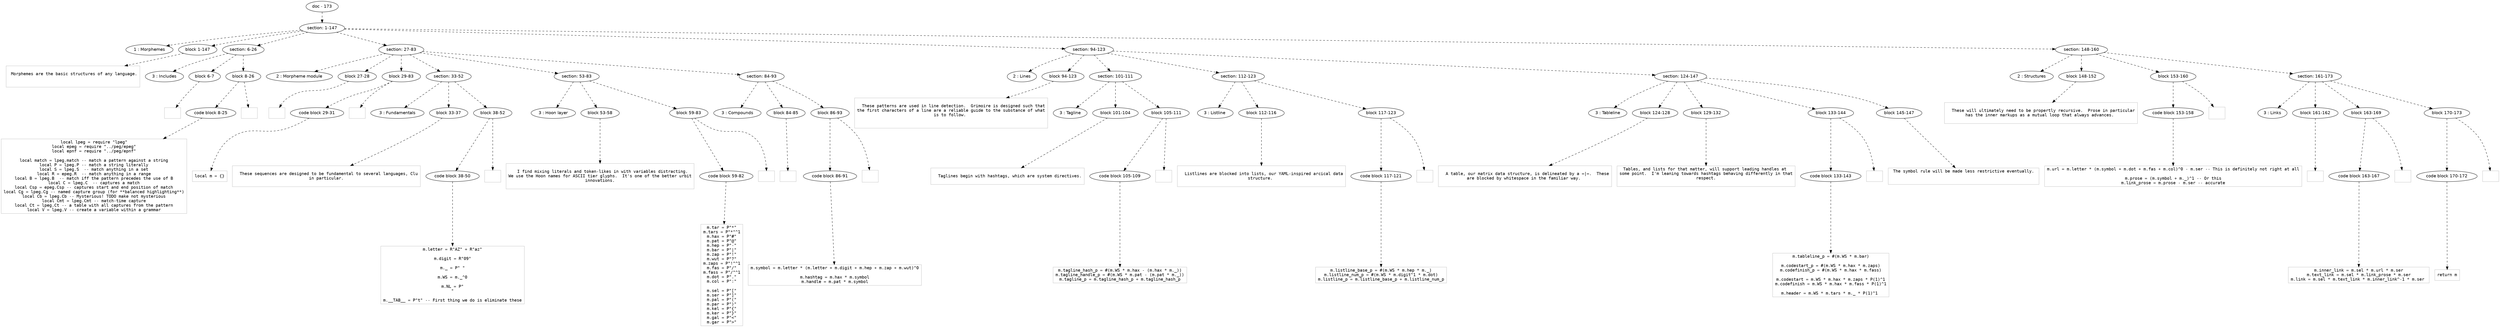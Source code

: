 digraph hierarchy {

node [fontname=Helvetica]
edge [style=dashed]

doc_0 [label="doc - 173"]

doc_0 -> { section_1}
{rank=same; section_1}

section_1 [label="section: 1-147"]

section_1 -> { header_2 block_3 section_4 section_5 section_6 section_7}
{rank=same; header_2 block_3 section_4 section_5 section_6 section_7}

header_2 [label="1 : Morphemes"]
block_3 [label="block 1-147"]
section_4 [label="section: 6-26"]
section_5 [label="section: 27-83"]
section_6 [label="section: 94-123"]
section_7 [label="section: 148-160"]


block_3 -> leaf_8
leaf_8  [color=Gray,shape=rectangle,fontname=Inconsolata,label="
 Morphemes are the basic structures of any language.


"]section_4 -> { header_9 block_10 block_11}
{rank=same; header_9 block_10 block_11}

header_9 [label="3 : Includes"]
block_10 [label="block 6-7"]
block_11 [label="block 8-26"]


block_10 -> leaf_12
leaf_12  [color=Gray,shape=rectangle,fontname=Inconsolata,label="
"]block_11 -> { codeblock_13}
{rank=same; codeblock_13}

codeblock_13 [label="code block 8-25"]


codeblock_13 -> leaf_14
leaf_14  [color=Gray,shape=rectangle,fontname=Inconsolata,label="local lpeg = require \"lpeg\"
local epeg = require \"../peg/epeg\"
local epnf = require \"../peg/epnf\"

local match = lpeg.match -- match a pattern against a string
local P = lpeg.P -- match a string literally
local S = lpeg.S  -- match anything in a set
local R = epeg.R  -- match anything in a range
local B = lpeg.B  -- match iff the pattern precedes the use of B
local C = lpeg.C  -- captures a match
local Csp = epeg.Csp -- captures start and end position of match
local Cg = lpeg.Cg -- named capture group (for **balanced highlighting**)
local Cb = lpeg.Cb -- Mysterious! TODO make not mysterious
local Cmt = lpeg.Cmt -- match-time capture
local Ct = lpeg.Ct -- a table with all captures from the pattern
local V = lpeg.V -- create a variable within a grammar
"]
block_11 -> leaf_15
leaf_15  [color=Gray,shape=rectangle,fontname=Inconsolata,label="
"]section_5 -> { header_16 block_17 block_18 section_19 section_20 section_21}
{rank=same; header_16 block_17 block_18 section_19 section_20 section_21}

header_16 [label="2 : Morpheme module"]
block_17 [label="block 27-28"]
block_18 [label="block 29-83"]
section_19 [label="section: 33-52"]
section_20 [label="section: 53-83"]
section_21 [label="section: 84-93"]


block_17 -> leaf_22
leaf_22  [color=Gray,shape=rectangle,fontname=Inconsolata,label="
"]block_18 -> { codeblock_23}
{rank=same; codeblock_23}

codeblock_23 [label="code block 29-31"]


codeblock_23 -> leaf_24
leaf_24  [color=Gray,shape=rectangle,fontname=Inconsolata,label="local m = {}
"]
block_18 -> leaf_25
leaf_25  [color=Gray,shape=rectangle,fontname=Inconsolata,label="
"]section_19 -> { header_26 block_27 block_28}
{rank=same; header_26 block_27 block_28}

header_26 [label="3 : Fundamentals"]
block_27 [label="block 33-37"]
block_28 [label="block 38-52"]


block_27 -> leaf_29
leaf_29  [color=Gray,shape=rectangle,fontname=Inconsolata,label="
  These sequences are designed to be fundamental to several languages, Clu
in particular.

"]block_28 -> { codeblock_30}
{rank=same; codeblock_30}

codeblock_30 [label="code block 38-50"]


codeblock_30 -> leaf_31
leaf_31  [color=Gray,shape=rectangle,fontname=Inconsolata,label="m.letter = R\"AZ\" + R\"az\"

m.digit = R\"09\"

m._ = P\" \"

m.WS = m._^0

m.NL = P\"\n\"

m.__TAB__ = P\"\t\" -- First thing we do is eliminate these
"]
block_28 -> leaf_32
leaf_32  [color=Gray,shape=rectangle,fontname=Inconsolata,label="

"]section_20 -> { header_33 block_34 block_35}
{rank=same; header_33 block_34 block_35}

header_33 [label="3 : Hoon layer"]
block_34 [label="block 53-58"]
block_35 [label="block 59-83"]


block_34 -> leaf_36
leaf_36  [color=Gray,shape=rectangle,fontname=Inconsolata,label="
  I find mixing literals and token-likes in with variables distracting.
We use the Hoon names for ASCII tier glyphs.  It's one of the better urbit
innovations.

"]block_35 -> { codeblock_37}
{rank=same; codeblock_37}

codeblock_37 [label="code block 59-82"]


codeblock_37 -> leaf_38
leaf_38  [color=Gray,shape=rectangle,fontname=Inconsolata,label="m.tar = P\"*\"
m.tars = P\"*\"^1
m.hax = P\"#\"
m.pat = P\"@\"
m.hep = P\"-\"
m.bar = P\"|\"
m.zap = P\"!\"
m.wut = P\"?\"
m.zaps = P\"!\"^1
m.fas = P\"/\"
m.fass = P\"/\"^1
m.dot = P\".\"
m.col = P\":\"

m.sel = P\"[\"
m.ser = P\"]\"
m.pal = P\"(\"
m.par = P\")\"
m.kel = P\"{\"
m.ker = P\"}\"
m.gal = P\"<\"
m.gar = P\">\"
"]
block_35 -> leaf_39
leaf_39  [color=Gray,shape=rectangle,fontname=Inconsolata,label="
"]section_21 -> { header_40 block_41 block_42}
{rank=same; header_40 block_41 block_42}

header_40 [label="3 : Compounds"]
block_41 [label="block 84-85"]
block_42 [label="block 86-93"]


block_41 -> leaf_43
leaf_43  [color=Gray,shape=rectangle,fontname=Inconsolata,label="
"]block_42 -> { codeblock_44}
{rank=same; codeblock_44}

codeblock_44 [label="code block 86-91"]


codeblock_44 -> leaf_45
leaf_45  [color=Gray,shape=rectangle,fontname=Inconsolata,label="m.symbol = m.letter * (m.letter + m.digit + m.hep + m.zap + m.wut)^0

m.hashtag = m.hax * m.symbol
m.handle = m.pat * m.symbol
"]
block_42 -> leaf_46
leaf_46  [color=Gray,shape=rectangle,fontname=Inconsolata,label="

"]section_6 -> { header_47 block_48 section_49 section_50 section_51}
{rank=same; header_47 block_48 section_49 section_50 section_51}

header_47 [label="2 : Lines"]
block_48 [label="block 94-123"]
section_49 [label="section: 101-111"]
section_50 [label="section: 112-123"]
section_51 [label="section: 124-147"]


block_48 -> leaf_52
leaf_52  [color=Gray,shape=rectangle,fontname=Inconsolata,label="
  These patterns are used in line detection.  Grimoire is designed such that
the first characters of a line are a reliable guide to the substance of what
is to follow. 


"]section_49 -> { header_53 block_54 block_55}
{rank=same; header_53 block_54 block_55}

header_53 [label="3 : Tagline"]
block_54 [label="block 101-104"]
block_55 [label="block 105-111"]


block_54 -> leaf_56
leaf_56  [color=Gray,shape=rectangle,fontname=Inconsolata,label="
  Taglines begin with hashtags, which are system directives.

"]block_55 -> { codeblock_57}
{rank=same; codeblock_57}

codeblock_57 [label="code block 105-109"]


codeblock_57 -> leaf_58
leaf_58  [color=Gray,shape=rectangle,fontname=Inconsolata,label="m.tagline_hash_p = #(m.WS * m.hax - (m.hax * m._))
m.tagline_handle_p = #(m.WS * m.pat - (m.pat * m._))
m.tagline_p = m.tagline_hash_p + m.tagline_hash_p
"]
block_55 -> leaf_59
leaf_59  [color=Gray,shape=rectangle,fontname=Inconsolata,label="

"]section_50 -> { header_60 block_61 block_62}
{rank=same; header_60 block_61 block_62}

header_60 [label="3 : Listline "]
block_61 [label="block 112-116"]
block_62 [label="block 117-123"]


block_61 -> leaf_63
leaf_63  [color=Gray,shape=rectangle,fontname=Inconsolata,label="
  Listlines are blocked into lists, our YAML-inspired arcical data
structure. 

"]block_62 -> { codeblock_64}
{rank=same; codeblock_64}

codeblock_64 [label="code block 117-121"]


codeblock_64 -> leaf_65
leaf_65  [color=Gray,shape=rectangle,fontname=Inconsolata,label="m.listline_base_p = #(m.WS * m.hep * m._)
m.listline_num_p = #(m.WS * m.digit^1 * m.dot)
m.listline_p = m.listline_base_p + m.listline_num_p
"]
block_62 -> leaf_66
leaf_66  [color=Gray,shape=rectangle,fontname=Inconsolata,label="

"]section_51 -> { header_67 block_68 block_69 block_70 block_71}
{rank=same; header_67 block_68 block_69 block_70 block_71}

header_67 [label="3 : Tableline"]
block_68 [label="block 124-128"]
block_69 [label="block 129-132"]
block_70 [label="block 133-144"]
block_71 [label="block 145-147"]


block_68 -> leaf_72
leaf_72  [color=Gray,shape=rectangle,fontname=Inconsolata,label="
  A table, our matrix data structure, is delineated by a =|=.  These
are blocked by whitespace in the familiar way. 

"]
block_69 -> leaf_73
leaf_73  [color=Gray,shape=rectangle,fontname=Inconsolata,label="Tables, and lists for that matter, will support leading handles at 
some point.  I'm leaning towards hashtags behaving differently in that
respect.

"]block_70 -> { codeblock_74}
{rank=same; codeblock_74}

codeblock_74 [label="code block 133-143"]


codeblock_74 -> leaf_75
leaf_75  [color=Gray,shape=rectangle,fontname=Inconsolata,label="m.tableline_p = #(m.WS * m.bar)

m.codestart_p = #(m.WS * m.hax * m.zaps)
m.codefinish_p = #(m.WS * m.hax * m.fass)

m.codestart = m.WS * m.hax * m.zaps * P(1)^1
m.codefinish = m.WS * m.hax * m.fass * P(1)^1

m.header = m.WS * m.tars * m._ * P(1)^1 
"]
block_70 -> leaf_76
leaf_76  [color=Gray,shape=rectangle,fontname=Inconsolata,label="
"]
block_71 -> leaf_77
leaf_77  [color=Gray,shape=rectangle,fontname=Inconsolata,label=" The symbol rule will be made less restrictive eventually. 


"]section_7 -> { header_78 block_79 block_80 section_81}
{rank=same; header_78 block_79 block_80 section_81}

header_78 [label="2 : Structures"]
block_79 [label="block 148-152"]
block_80 [label="block 153-160"]
section_81 [label="section: 161-173"]


block_79 -> leaf_82
leaf_82  [color=Gray,shape=rectangle,fontname=Inconsolata,label="
  These will ultimately need to be propertly recursive.  Prose in particular
has the inner markups as a mutual loop that always advances. 

"]block_80 -> { codeblock_83}
{rank=same; codeblock_83}

codeblock_83 [label="code block 153-158"]


codeblock_83 -> leaf_84
leaf_84  [color=Gray,shape=rectangle,fontname=Inconsolata,label="m.url = m.letter * (m.symbol + m.dot + m.fas + m.col)^0 - m.ser -- This is definitely not right at all

m.prose = (m.symbol + m._)^1 -- Or this
m.link_prose = m.prose - m.ser -- accurate
"]
block_80 -> leaf_85
leaf_85  [color=Gray,shape=rectangle,fontname=Inconsolata,label="

"]section_81 -> { header_86 block_87 block_88 block_89}
{rank=same; header_86 block_87 block_88 block_89}

header_86 [label="3 : Links"]
block_87 [label="block 161-162"]
block_88 [label="block 163-169"]
block_89 [label="block 170-173"]


block_87 -> leaf_90
leaf_90  [color=Gray,shape=rectangle,fontname=Inconsolata,label="
"]block_88 -> { codeblock_91}
{rank=same; codeblock_91}

codeblock_91 [label="code block 163-167"]


codeblock_91 -> leaf_92
leaf_92  [color=Gray,shape=rectangle,fontname=Inconsolata,label="m.inner_link = m.sel * m.url * m.ser
m.text_link = m.sel * m.link_prose * m.ser
m.link = m.sel * m.text_link * m.inner_link^-1 * m.ser 
"]
block_88 -> leaf_93
leaf_93  [color=Gray,shape=rectangle,fontname=Inconsolata,label="

"]block_89 -> { codeblock_94}
{rank=same; codeblock_94}

codeblock_94 [label="code block 170-172"]


codeblock_94 -> leaf_95
leaf_95  [color=Gray,shape=rectangle,fontname=Inconsolata,label="return m
"]
block_89 -> leaf_96
leaf_96  [color=Gray,shape=rectangle,fontname=Inconsolata,label="
"]
}

